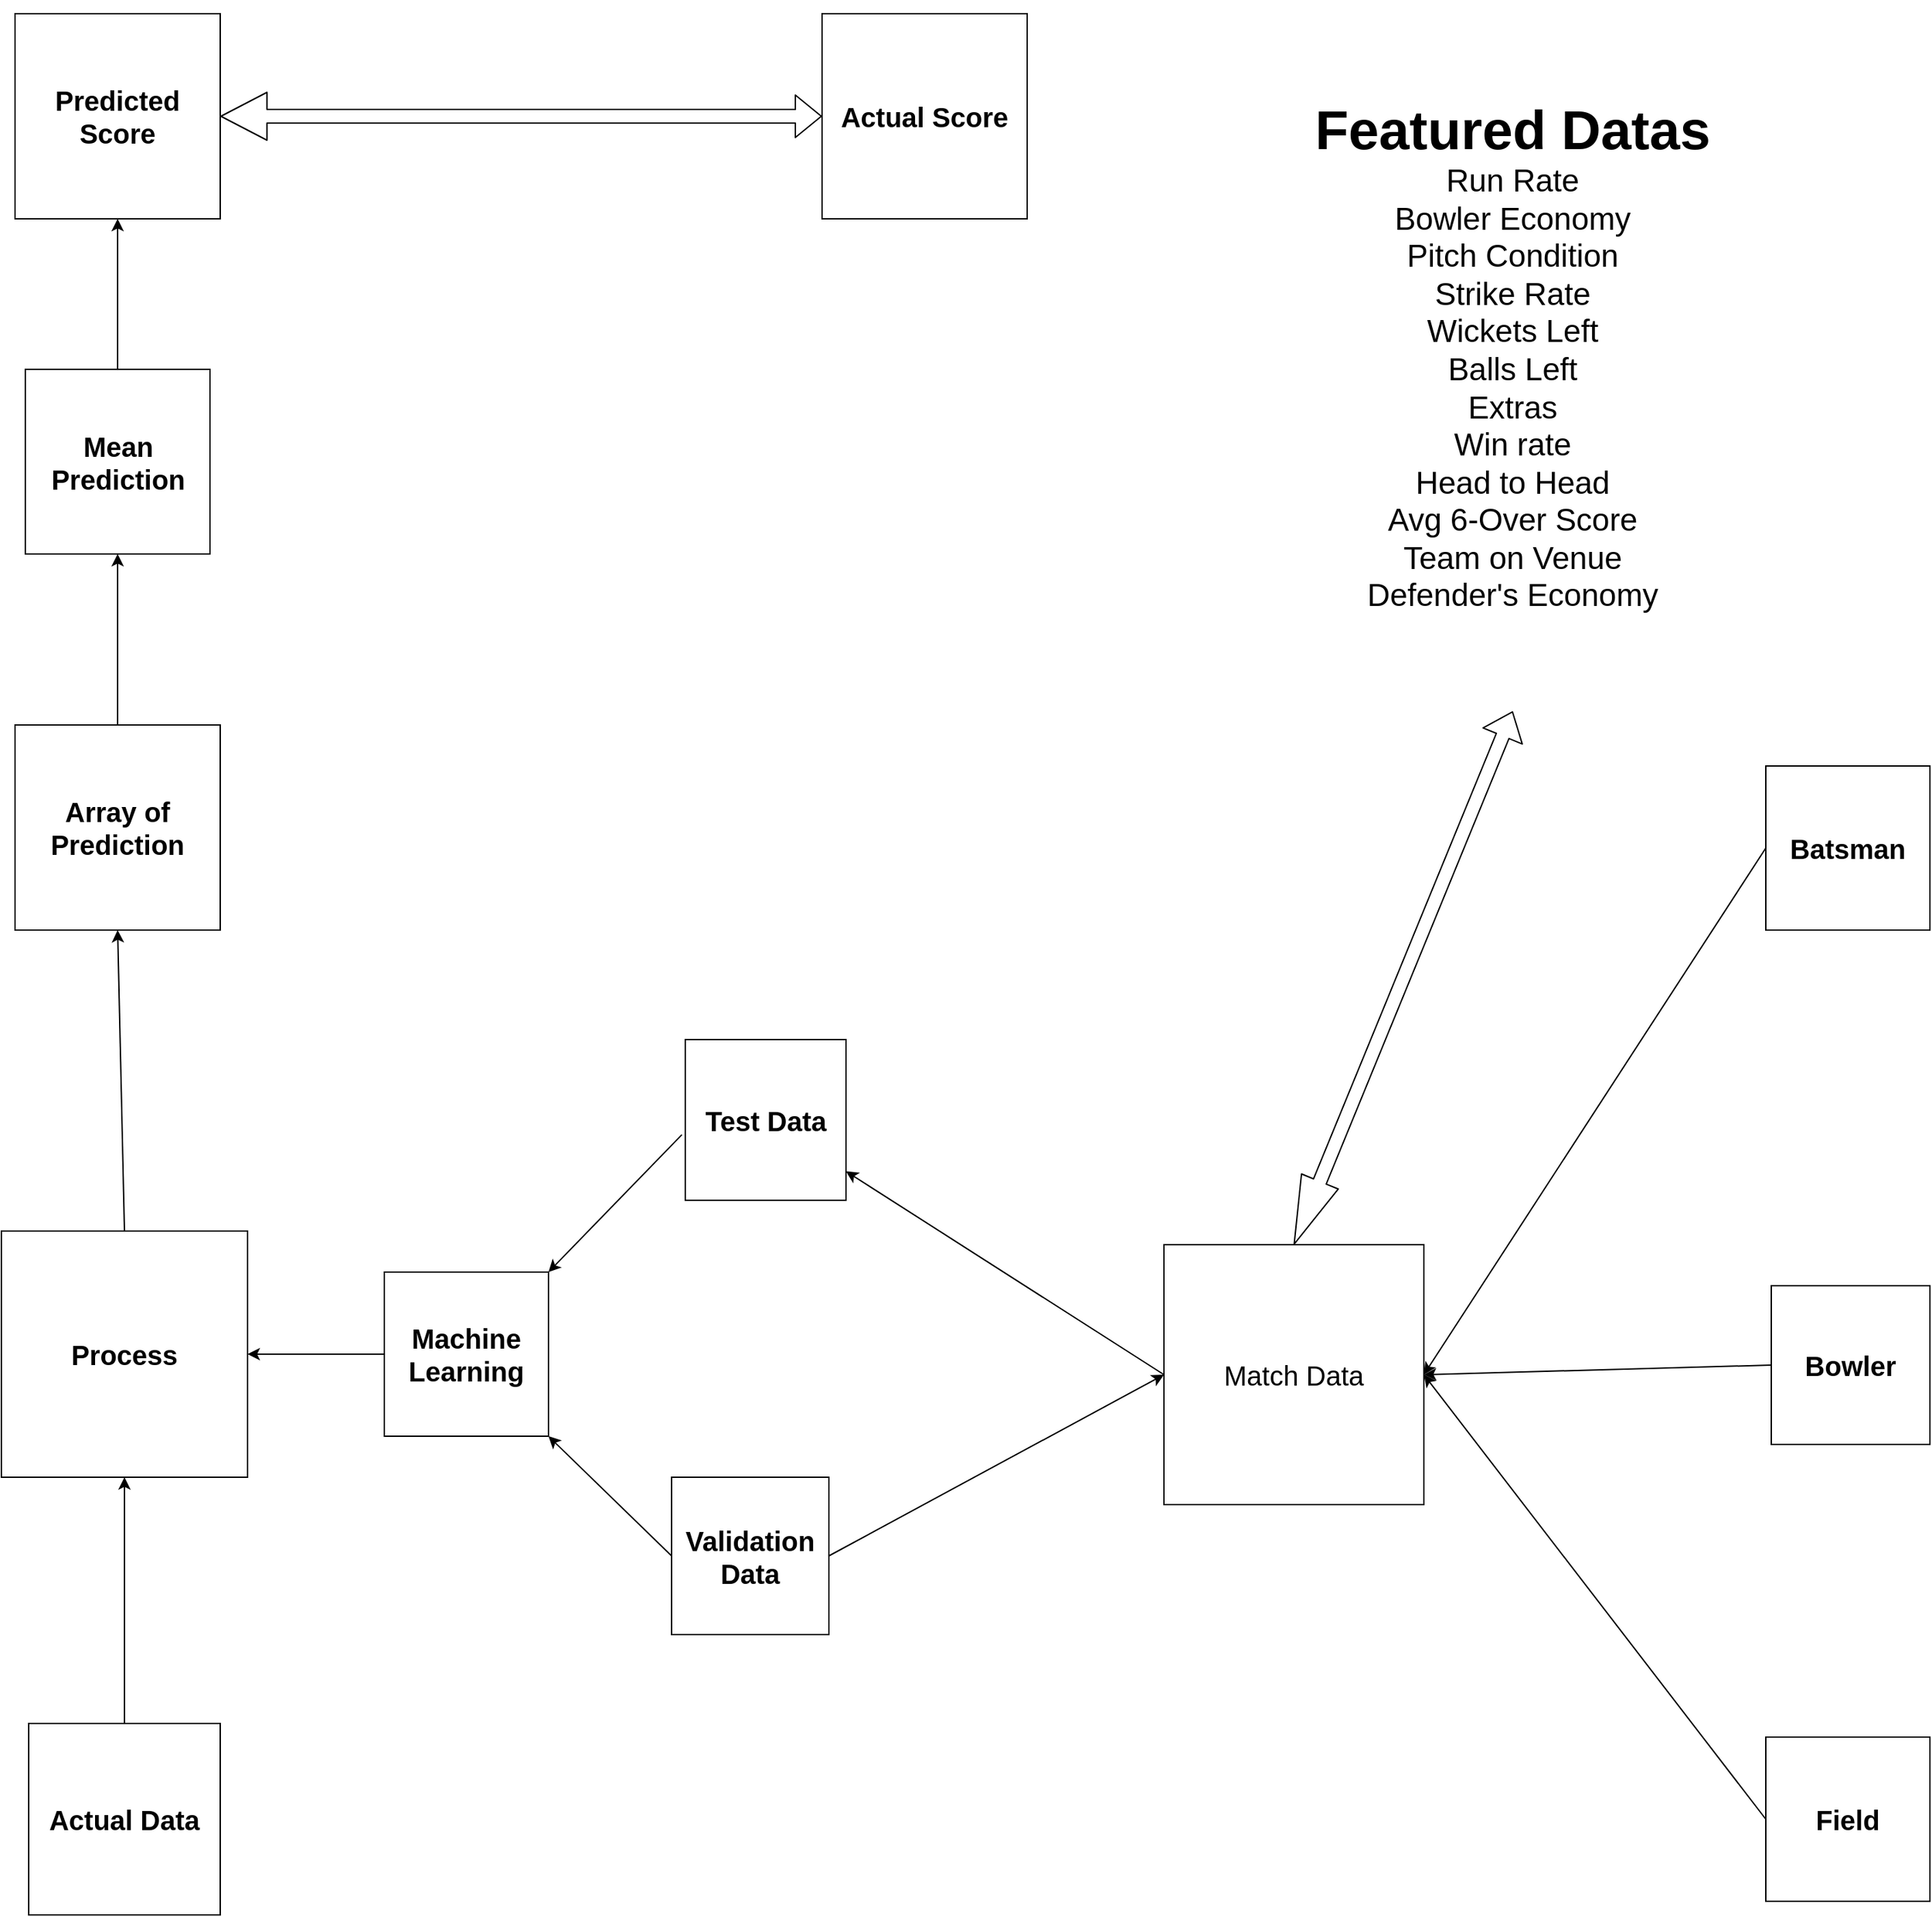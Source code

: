 <mxfile version="14.6.3" type="github">
  <diagram name="Page-1" id="efa7a0a1-bf9b-a30e-e6df-94a7791c09e9">
    <mxGraphModel dx="2844" dy="1524" grid="1" gridSize="10" guides="1" tooltips="1" connect="1" arrows="1" fold="1" page="1" pageScale="1" pageWidth="826" pageHeight="1169" background="#ffffff" math="0" shadow="0">
      <root>
        <mxCell id="0" />
        <mxCell id="1" parent="0" />
        <mxCell id="a5l41PTqxrdY-ZszQ719-114" value="&lt;font style=&quot;font-size: 20px&quot;&gt;&lt;b&gt;Predicted Score&lt;/b&gt;&lt;/font&gt;" style="whiteSpace=wrap;html=1;aspect=fixed;" vertex="1" parent="1">
          <mxGeometry x="120" y="10" width="150" height="150" as="geometry" />
        </mxCell>
        <mxCell id="a5l41PTqxrdY-ZszQ719-115" value="&lt;font style=&quot;font-size: 20px&quot;&gt;Match Data&lt;/font&gt;" style="whiteSpace=wrap;html=1;aspect=fixed;" vertex="1" parent="1">
          <mxGeometry x="960" y="910" width="190" height="190" as="geometry" />
        </mxCell>
        <mxCell id="a5l41PTqxrdY-ZszQ719-118" value="&lt;font style=&quot;font-size: 20px&quot;&gt;&lt;b&gt;Process&lt;/b&gt;&lt;/font&gt;" style="whiteSpace=wrap;html=1;aspect=fixed;" vertex="1" parent="1">
          <mxGeometry x="110" y="900" width="180" height="180" as="geometry" />
        </mxCell>
        <mxCell id="a5l41PTqxrdY-ZszQ719-119" value="" style="endArrow=classic;html=1;exitX=0;exitY=0.5;exitDx=0;exitDy=0;" edge="1" parent="1" source="a5l41PTqxrdY-ZszQ719-115" target="a5l41PTqxrdY-ZszQ719-129">
          <mxGeometry width="50" height="50" relative="1" as="geometry">
            <mxPoint x="1070" y="730" as="sourcePoint" />
            <mxPoint x="1120" y="680" as="targetPoint" />
          </mxGeometry>
        </mxCell>
        <mxCell id="a5l41PTqxrdY-ZszQ719-121" value="" style="endArrow=classic;html=1;entryX=0.5;entryY=1;entryDx=0;entryDy=0;exitX=0.5;exitY=0;exitDx=0;exitDy=0;" edge="1" parent="1" source="a5l41PTqxrdY-ZszQ719-118" target="a5l41PTqxrdY-ZszQ719-138">
          <mxGeometry width="50" height="50" relative="1" as="geometry">
            <mxPoint x="1280" y="710" as="sourcePoint" />
            <mxPoint x="1120" y="670" as="targetPoint" />
          </mxGeometry>
        </mxCell>
        <mxCell id="a5l41PTqxrdY-ZszQ719-122" value="&lt;font style=&quot;font-size: 20px&quot;&gt;&lt;b&gt;Batsman&lt;/b&gt;&lt;/font&gt;" style="whiteSpace=wrap;html=1;aspect=fixed;" vertex="1" parent="1">
          <mxGeometry x="1400" y="560" width="120" height="120" as="geometry" />
        </mxCell>
        <mxCell id="a5l41PTqxrdY-ZszQ719-123" value="&lt;font style=&quot;font-size: 20px&quot;&gt;&lt;b&gt;Bowler&lt;/b&gt;&lt;/font&gt;" style="whiteSpace=wrap;html=1;aspect=fixed;" vertex="1" parent="1">
          <mxGeometry x="1404" y="940" width="116" height="116" as="geometry" />
        </mxCell>
        <mxCell id="a5l41PTqxrdY-ZszQ719-124" value="&lt;font style=&quot;font-size: 20px&quot;&gt;&lt;b&gt;Field&lt;/b&gt;&lt;/font&gt;" style="whiteSpace=wrap;html=1;aspect=fixed;" vertex="1" parent="1">
          <mxGeometry x="1400" y="1270" width="120" height="120" as="geometry" />
        </mxCell>
        <mxCell id="a5l41PTqxrdY-ZszQ719-125" value="" style="endArrow=classic;html=1;exitX=0;exitY=0.5;exitDx=0;exitDy=0;entryX=1;entryY=0.5;entryDx=0;entryDy=0;" edge="1" parent="1" source="a5l41PTqxrdY-ZszQ719-124" target="a5l41PTqxrdY-ZszQ719-115">
          <mxGeometry width="50" height="50" relative="1" as="geometry">
            <mxPoint x="1070" y="1330" as="sourcePoint" />
            <mxPoint x="1130" y="1520" as="targetPoint" />
          </mxGeometry>
        </mxCell>
        <mxCell id="a5l41PTqxrdY-ZszQ719-126" value="" style="endArrow=classic;html=1;exitX=0;exitY=0.5;exitDx=0;exitDy=0;entryX=1;entryY=0.5;entryDx=0;entryDy=0;" edge="1" parent="1" source="a5l41PTqxrdY-ZszQ719-123" target="a5l41PTqxrdY-ZszQ719-115">
          <mxGeometry width="50" height="50" relative="1" as="geometry">
            <mxPoint x="1070" y="1330" as="sourcePoint" />
            <mxPoint x="1360" y="910" as="targetPoint" />
          </mxGeometry>
        </mxCell>
        <mxCell id="a5l41PTqxrdY-ZszQ719-127" value="" style="endArrow=classic;html=1;exitX=0;exitY=0.5;exitDx=0;exitDy=0;entryX=1;entryY=0.5;entryDx=0;entryDy=0;" edge="1" parent="1" source="a5l41PTqxrdY-ZszQ719-122" target="a5l41PTqxrdY-ZszQ719-115">
          <mxGeometry width="50" height="50" relative="1" as="geometry">
            <mxPoint x="1060" y="1350" as="sourcePoint" />
            <mxPoint x="1110" y="1300" as="targetPoint" />
          </mxGeometry>
        </mxCell>
        <mxCell id="a5l41PTqxrdY-ZszQ719-128" value="&lt;font style=&quot;font-size: 20px&quot;&gt;&lt;b&gt;Validation Data&lt;/b&gt;&lt;/font&gt;" style="whiteSpace=wrap;html=1;aspect=fixed;" vertex="1" parent="1">
          <mxGeometry x="600" y="1080" width="115" height="115" as="geometry" />
        </mxCell>
        <mxCell id="a5l41PTqxrdY-ZszQ719-129" value="&lt;font style=&quot;font-size: 20px&quot;&gt;&lt;b&gt;Test Data&lt;/b&gt;&lt;/font&gt;" style="whiteSpace=wrap;html=1;aspect=fixed;" vertex="1" parent="1">
          <mxGeometry x="610" y="760" width="117.5" height="117.5" as="geometry" />
        </mxCell>
        <mxCell id="a5l41PTqxrdY-ZszQ719-130" value="" style="endArrow=classic;html=1;exitX=-0.021;exitY=0.592;exitDx=0;exitDy=0;entryX=1;entryY=0;entryDx=0;entryDy=0;exitPerimeter=0;" edge="1" parent="1" source="a5l41PTqxrdY-ZszQ719-129" target="a5l41PTqxrdY-ZszQ719-132">
          <mxGeometry width="50" height="50" relative="1" as="geometry">
            <mxPoint x="1060" y="930" as="sourcePoint" />
            <mxPoint x="810" y="620" as="targetPoint" />
          </mxGeometry>
        </mxCell>
        <mxCell id="a5l41PTqxrdY-ZszQ719-131" value="" style="endArrow=classic;html=1;exitX=0;exitY=0.5;exitDx=0;exitDy=0;entryX=1;entryY=1;entryDx=0;entryDy=0;" edge="1" parent="1" source="a5l41PTqxrdY-ZszQ719-128" target="a5l41PTqxrdY-ZszQ719-132">
          <mxGeometry width="50" height="50" relative="1" as="geometry">
            <mxPoint x="1060" y="930" as="sourcePoint" />
            <mxPoint x="740" y="550" as="targetPoint" />
          </mxGeometry>
        </mxCell>
        <mxCell id="a5l41PTqxrdY-ZszQ719-132" value="&lt;font style=&quot;font-size: 20px&quot;&gt;&lt;b&gt;Machine Learning&lt;/b&gt;&lt;/font&gt;" style="whiteSpace=wrap;html=1;aspect=fixed;" vertex="1" parent="1">
          <mxGeometry x="390" y="930" width="120" height="120" as="geometry" />
        </mxCell>
        <mxCell id="a5l41PTqxrdY-ZszQ719-133" value="" style="endArrow=classic;html=1;entryX=1;entryY=0.5;entryDx=0;entryDy=0;exitX=0;exitY=0.5;exitDx=0;exitDy=0;" edge="1" parent="1" source="a5l41PTqxrdY-ZszQ719-132" target="a5l41PTqxrdY-ZszQ719-118">
          <mxGeometry width="50" height="50" relative="1" as="geometry">
            <mxPoint x="380" y="990" as="sourcePoint" />
            <mxPoint x="1130" y="610" as="targetPoint" />
          </mxGeometry>
        </mxCell>
        <mxCell id="a5l41PTqxrdY-ZszQ719-134" value="&lt;font style=&quot;font-size: 20px&quot;&gt;&lt;b&gt;Actual Data&lt;/b&gt;&lt;/font&gt;" style="whiteSpace=wrap;html=1;aspect=fixed;" vertex="1" parent="1">
          <mxGeometry x="130" y="1260" width="140" height="140" as="geometry" />
        </mxCell>
        <mxCell id="a5l41PTqxrdY-ZszQ719-136" value="" style="endArrow=classic;html=1;exitX=1;exitY=0.5;exitDx=0;exitDy=0;entryX=0;entryY=0.5;entryDx=0;entryDy=0;" edge="1" parent="1" source="a5l41PTqxrdY-ZszQ719-128" target="a5l41PTqxrdY-ZszQ719-115">
          <mxGeometry width="50" height="50" relative="1" as="geometry">
            <mxPoint x="870" y="1140" as="sourcePoint" />
            <mxPoint x="920" y="1090" as="targetPoint" />
          </mxGeometry>
        </mxCell>
        <mxCell id="a5l41PTqxrdY-ZszQ719-137" value="" style="endArrow=classic;html=1;entryX=0.5;entryY=1;entryDx=0;entryDy=0;exitX=0.5;exitY=0;exitDx=0;exitDy=0;" edge="1" parent="1" source="a5l41PTqxrdY-ZszQ719-134" target="a5l41PTqxrdY-ZszQ719-118">
          <mxGeometry width="50" height="50" relative="1" as="geometry">
            <mxPoint x="870" y="1130" as="sourcePoint" />
            <mxPoint x="920" y="1080" as="targetPoint" />
          </mxGeometry>
        </mxCell>
        <mxCell id="a5l41PTqxrdY-ZszQ719-138" value="&lt;font style=&quot;font-size: 20px&quot;&gt;&lt;b&gt;Array of Prediction&lt;/b&gt;&lt;/font&gt;" style="whiteSpace=wrap;html=1;aspect=fixed;" vertex="1" parent="1">
          <mxGeometry x="120" y="530" width="150" height="150" as="geometry" />
        </mxCell>
        <mxCell id="a5l41PTqxrdY-ZszQ719-139" value="&lt;font style=&quot;font-size: 20px&quot;&gt;&lt;b&gt;Mean Prediction&lt;/b&gt;&lt;/font&gt;" style="whiteSpace=wrap;html=1;aspect=fixed;" vertex="1" parent="1">
          <mxGeometry x="127.5" y="270" width="135" height="135" as="geometry" />
        </mxCell>
        <mxCell id="a5l41PTqxrdY-ZszQ719-140" value="" style="endArrow=classic;html=1;entryX=0.5;entryY=1;entryDx=0;entryDy=0;exitX=0.5;exitY=0;exitDx=0;exitDy=0;" edge="1" parent="1" source="a5l41PTqxrdY-ZszQ719-138" target="a5l41PTqxrdY-ZszQ719-139">
          <mxGeometry width="50" height="50" relative="1" as="geometry">
            <mxPoint x="800" y="800" as="sourcePoint" />
            <mxPoint x="850" y="750" as="targetPoint" />
          </mxGeometry>
        </mxCell>
        <mxCell id="a5l41PTqxrdY-ZszQ719-141" value="" style="endArrow=classic;html=1;entryX=0.5;entryY=1;entryDx=0;entryDy=0;exitX=0.5;exitY=0;exitDx=0;exitDy=0;" edge="1" parent="1" source="a5l41PTqxrdY-ZszQ719-139" target="a5l41PTqxrdY-ZszQ719-114">
          <mxGeometry width="50" height="50" relative="1" as="geometry">
            <mxPoint x="800" y="800" as="sourcePoint" />
            <mxPoint x="850" y="750" as="targetPoint" />
          </mxGeometry>
        </mxCell>
        <mxCell id="a5l41PTqxrdY-ZszQ719-142" value="" style="shape=flexArrow;endArrow=classic;startArrow=classic;html=1;startWidth=24;startSize=10.9;exitX=1;exitY=0.5;exitDx=0;exitDy=0;" edge="1" parent="1" source="a5l41PTqxrdY-ZszQ719-114" target="a5l41PTqxrdY-ZszQ719-143">
          <mxGeometry width="100" height="100" relative="1" as="geometry">
            <mxPoint x="780" y="830" as="sourcePoint" />
            <mxPoint x="880" y="730" as="targetPoint" />
          </mxGeometry>
        </mxCell>
        <mxCell id="a5l41PTqxrdY-ZszQ719-143" value="&lt;font style=&quot;font-size: 20px&quot;&gt;&lt;b&gt;Actual Score&lt;/b&gt;&lt;/font&gt;" style="whiteSpace=wrap;html=1;aspect=fixed;" vertex="1" parent="1">
          <mxGeometry x="710" y="10" width="150" height="150" as="geometry" />
        </mxCell>
        <mxCell id="a5l41PTqxrdY-ZszQ719-144" value="&lt;b&gt;&lt;font style=&quot;font-size: 40px&quot;&gt;Featured Datas&lt;/font&gt;&lt;/b&gt;&lt;br&gt;&lt;span style=&quot;font-size: 23px&quot;&gt;Run Rate&lt;/span&gt;&lt;br&gt;&lt;span style=&quot;font-size: 23px&quot;&gt;Bowler Economy&lt;/span&gt;&lt;br&gt;&lt;span style=&quot;font-size: 23px&quot;&gt;Pitch Condition&lt;/span&gt;&lt;br&gt;&lt;span style=&quot;font-size: 23px&quot;&gt;Strike Rate&lt;/span&gt;&lt;br&gt;&lt;span style=&quot;font-size: 23px&quot;&gt;Wickets Left&lt;/span&gt;&lt;br&gt;&lt;span style=&quot;font-size: 23px&quot;&gt;Balls Left&lt;/span&gt;&lt;br&gt;&lt;span style=&quot;font-size: 23px&quot;&gt;Extras&lt;/span&gt;&lt;br&gt;&lt;span style=&quot;font-size: 23px&quot;&gt;Win rate&lt;/span&gt;&lt;br&gt;&lt;span style=&quot;font-size: 23px&quot;&gt;Head to Head&lt;/span&gt;&lt;br&gt;&lt;span style=&quot;font-size: 23px&quot;&gt;Avg 6-Over Score&lt;/span&gt;&lt;br&gt;&lt;span style=&quot;font-size: 23px&quot;&gt;Team on Venue&lt;/span&gt;&lt;br&gt;&lt;span style=&quot;font-size: 23px&quot;&gt;Defender&#39;s Economy&lt;/span&gt;" style="text;html=1;strokeColor=none;fillColor=none;align=center;verticalAlign=middle;whiteSpace=wrap;rounded=0;" vertex="1" parent="1">
          <mxGeometry x="920" width="590" height="520" as="geometry" />
        </mxCell>
        <mxCell id="a5l41PTqxrdY-ZszQ719-146" value="" style="shape=flexArrow;endArrow=classic;startArrow=classic;html=1;entryX=0.5;entryY=1;entryDx=0;entryDy=0;startWidth=18;startSize=16.16;exitX=0.5;exitY=0;exitDx=0;exitDy=0;" edge="1" parent="1" source="a5l41PTqxrdY-ZszQ719-115" target="a5l41PTqxrdY-ZszQ719-144">
          <mxGeometry width="100" height="100" relative="1" as="geometry">
            <mxPoint x="780" y="830" as="sourcePoint" />
            <mxPoint x="880" y="730" as="targetPoint" />
          </mxGeometry>
        </mxCell>
      </root>
    </mxGraphModel>
  </diagram>
</mxfile>
